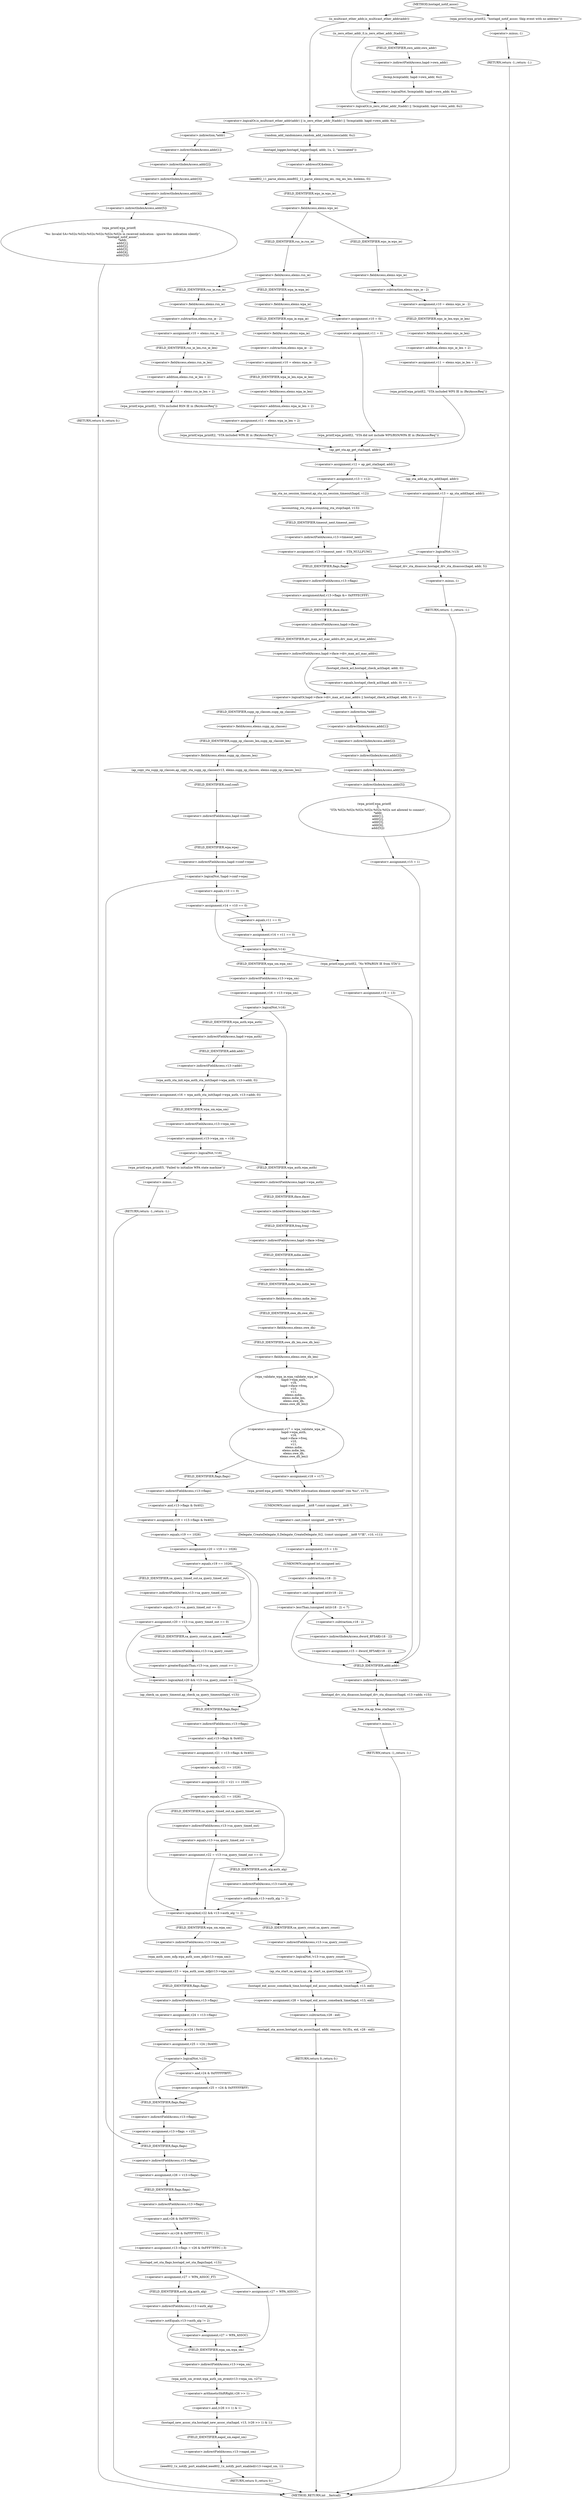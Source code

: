 digraph hostapd_notif_assoc {  
"1000154" [label = "(<operator>.logicalOr,is_multicast_ether_addr(addr) || is_zero_ether_addr_0(addr) || !bcmp(addr, hapd->own_addr, 6u))" ]
"1000155" [label = "(is_multicast_ether_addr,is_multicast_ether_addr(addr))" ]
"1000157" [label = "(<operator>.logicalOr,is_zero_ether_addr_0(addr) || !bcmp(addr, hapd->own_addr, 6u))" ]
"1000158" [label = "(is_zero_ether_addr_0,is_zero_ether_addr_0(addr))" ]
"1000160" [label = "(<operator>.logicalNot,!bcmp(addr, hapd->own_addr, 6u))" ]
"1000161" [label = "(bcmp,bcmp(addr, hapd->own_addr, 6u))" ]
"1000163" [label = "(<operator>.indirectFieldAccess,hapd->own_addr)" ]
"1000165" [label = "(FIELD_IDENTIFIER,own_addr,own_addr)" ]
"1000168" [label = "(wpa_printf,wpa_printf(\n        2,\n        \"%s: Invalid SA=%02x:%02x:%02x:%02x:%02x:%02x in received indication - ignore this indication silently\",\n        \"hostapd_notif_assoc\",\n        *addr,\n        addr[1],\n        addr[2],\n        addr[3],\n        addr[4],\n        addr[5]))" ]
"1000172" [label = "(<operator>.indirection,*addr)" ]
"1000174" [label = "(<operator>.indirectIndexAccess,addr[1])" ]
"1000177" [label = "(<operator>.indirectIndexAccess,addr[2])" ]
"1000180" [label = "(<operator>.indirectIndexAccess,addr[3])" ]
"1000183" [label = "(<operator>.indirectIndexAccess,addr[4])" ]
"1000186" [label = "(<operator>.indirectIndexAccess,addr[5])" ]
"1000189" [label = "(RETURN,return 0;,return 0;)" ]
"1000191" [label = "(random_add_randomness,random_add_randomness(addr, 6u))" ]
"1000194" [label = "(hostapd_logger,hostapd_logger(hapd, addr, 1u, 2, \"associated\"))" ]
"1000200" [label = "(ieee802_11_parse_elems,ieee802_11_parse_elems(req_ies, req_ies_len, &elems, 0))" ]
"1000203" [label = "(<operator>.addressOf,&elems)" ]
"1000207" [label = "(<operator>.fieldAccess,elems.wps_ie)" ]
"1000209" [label = "(FIELD_IDENTIFIER,wps_ie,wps_ie)" ]
"1000211" [label = "(<operator>.assignment,v10 = elems.wps_ie - 2)" ]
"1000213" [label = "(<operator>.subtraction,elems.wps_ie - 2)" ]
"1000214" [label = "(<operator>.fieldAccess,elems.wps_ie)" ]
"1000216" [label = "(FIELD_IDENTIFIER,wps_ie,wps_ie)" ]
"1000218" [label = "(<operator>.assignment,v11 = elems.wps_ie_len + 2)" ]
"1000220" [label = "(<operator>.addition,elems.wps_ie_len + 2)" ]
"1000221" [label = "(<operator>.fieldAccess,elems.wps_ie_len)" ]
"1000223" [label = "(FIELD_IDENTIFIER,wps_ie_len,wps_ie_len)" ]
"1000225" [label = "(wpa_printf,wpa_printf(2, \"STA included WPS IE in (Re)AssocReq\"))" ]
"1000230" [label = "(<operator>.fieldAccess,elems.rsn_ie)" ]
"1000232" [label = "(FIELD_IDENTIFIER,rsn_ie,rsn_ie)" ]
"1000234" [label = "(<operator>.assignment,v10 = elems.rsn_ie - 2)" ]
"1000236" [label = "(<operator>.subtraction,elems.rsn_ie - 2)" ]
"1000237" [label = "(<operator>.fieldAccess,elems.rsn_ie)" ]
"1000239" [label = "(FIELD_IDENTIFIER,rsn_ie,rsn_ie)" ]
"1000241" [label = "(<operator>.assignment,v11 = elems.rsn_ie_len + 2)" ]
"1000243" [label = "(<operator>.addition,elems.rsn_ie_len + 2)" ]
"1000244" [label = "(<operator>.fieldAccess,elems.rsn_ie_len)" ]
"1000246" [label = "(FIELD_IDENTIFIER,rsn_ie_len,rsn_ie_len)" ]
"1000248" [label = "(wpa_printf,wpa_printf(2, \"STA included RSN IE in (Re)AssocReq\"))" ]
"1000253" [label = "(<operator>.fieldAccess,elems.wpa_ie)" ]
"1000255" [label = "(FIELD_IDENTIFIER,wpa_ie,wpa_ie)" ]
"1000257" [label = "(<operator>.assignment,v10 = elems.wpa_ie - 2)" ]
"1000259" [label = "(<operator>.subtraction,elems.wpa_ie - 2)" ]
"1000260" [label = "(<operator>.fieldAccess,elems.wpa_ie)" ]
"1000262" [label = "(FIELD_IDENTIFIER,wpa_ie,wpa_ie)" ]
"1000264" [label = "(<operator>.assignment,v11 = elems.wpa_ie_len + 2)" ]
"1000266" [label = "(<operator>.addition,elems.wpa_ie_len + 2)" ]
"1000267" [label = "(<operator>.fieldAccess,elems.wpa_ie_len)" ]
"1000269" [label = "(FIELD_IDENTIFIER,wpa_ie_len,wpa_ie_len)" ]
"1000271" [label = "(wpa_printf,wpa_printf(2, \"STA included WPA IE in (Re)AssocReq\"))" ]
"1000276" [label = "(<operator>.assignment,v10 = 0)" ]
"1000279" [label = "(<operator>.assignment,v11 = 0)" ]
"1000282" [label = "(wpa_printf,wpa_printf(2, \"STA did not include WPS/RSN/WPA IE in (Re)AssocReq\"))" ]
"1000285" [label = "(<operator>.assignment,v12 = ap_get_sta(hapd, addr))" ]
"1000287" [label = "(ap_get_sta,ap_get_sta(hapd, addr))" ]
"1000293" [label = "(<operator>.assignment,v13 = v12)" ]
"1000296" [label = "(ap_sta_no_session_timeout,ap_sta_no_session_timeout(hapd, v12))" ]
"1000299" [label = "(accounting_sta_stop,accounting_sta_stop(hapd, v13))" ]
"1000302" [label = "(<operator>.assignment,v13->timeout_next = STA_NULLFUNC)" ]
"1000303" [label = "(<operator>.indirectFieldAccess,v13->timeout_next)" ]
"1000305" [label = "(FIELD_IDENTIFIER,timeout_next,timeout_next)" ]
"1000309" [label = "(<operator>.assignment,v13 = ap_sta_add(hapd, addr))" ]
"1000311" [label = "(ap_sta_add,ap_sta_add(hapd, addr))" ]
"1000315" [label = "(<operator>.logicalNot,!v13)" ]
"1000318" [label = "(hostapd_drv_sta_disassoc,hostapd_drv_sta_disassoc(hapd, addr, 5))" ]
"1000322" [label = "(RETURN,return -1;,return -1;)" ]
"1000323" [label = "(<operator>.minus,-1)" ]
"1000325" [label = "(<operators>.assignmentAnd,v13->flags &= 0xFFFECFFF)" ]
"1000326" [label = "(<operator>.indirectFieldAccess,v13->flags)" ]
"1000328" [label = "(FIELD_IDENTIFIER,flags,flags)" ]
"1000331" [label = "(<operator>.logicalOr,hapd->iface->drv_max_acl_mac_addrs || hostapd_check_acl(hapd, addr, 0) == 1)" ]
"1000332" [label = "(<operator>.indirectFieldAccess,hapd->iface->drv_max_acl_mac_addrs)" ]
"1000333" [label = "(<operator>.indirectFieldAccess,hapd->iface)" ]
"1000335" [label = "(FIELD_IDENTIFIER,iface,iface)" ]
"1000336" [label = "(FIELD_IDENTIFIER,drv_max_acl_mac_addrs,drv_max_acl_mac_addrs)" ]
"1000337" [label = "(<operator>.equals,hostapd_check_acl(hapd, addr, 0) == 1)" ]
"1000338" [label = "(hostapd_check_acl,hostapd_check_acl(hapd, addr, 0))" ]
"1000344" [label = "(ap_copy_sta_supp_op_classes,ap_copy_sta_supp_op_classes(v13, elems.supp_op_classes, elems.supp_op_classes_len))" ]
"1000346" [label = "(<operator>.fieldAccess,elems.supp_op_classes)" ]
"1000348" [label = "(FIELD_IDENTIFIER,supp_op_classes,supp_op_classes)" ]
"1000349" [label = "(<operator>.fieldAccess,elems.supp_op_classes_len)" ]
"1000351" [label = "(FIELD_IDENTIFIER,supp_op_classes_len,supp_op_classes_len)" ]
"1000353" [label = "(<operator>.logicalNot,!hapd->conf->wpa)" ]
"1000354" [label = "(<operator>.indirectFieldAccess,hapd->conf->wpa)" ]
"1000355" [label = "(<operator>.indirectFieldAccess,hapd->conf)" ]
"1000357" [label = "(FIELD_IDENTIFIER,conf,conf)" ]
"1000358" [label = "(FIELD_IDENTIFIER,wpa,wpa)" ]
"1000360" [label = "(<operator>.assignment,v14 = v10 == 0)" ]
"1000362" [label = "(<operator>.equals,v10 == 0)" ]
"1000367" [label = "(<operator>.assignment,v14 = v11 == 0)" ]
"1000369" [label = "(<operator>.equals,v11 == 0)" ]
"1000373" [label = "(<operator>.logicalNot,!v14)" ]
"1000376" [label = "(<operator>.assignment,v16 = v13->wpa_sm)" ]
"1000378" [label = "(<operator>.indirectFieldAccess,v13->wpa_sm)" ]
"1000380" [label = "(FIELD_IDENTIFIER,wpa_sm,wpa_sm)" ]
"1000382" [label = "(<operator>.logicalNot,!v16)" ]
"1000385" [label = "(<operator>.assignment,v16 = wpa_auth_sta_init(hapd->wpa_auth, v13->addr, 0))" ]
"1000387" [label = "(wpa_auth_sta_init,wpa_auth_sta_init(hapd->wpa_auth, v13->addr, 0))" ]
"1000388" [label = "(<operator>.indirectFieldAccess,hapd->wpa_auth)" ]
"1000390" [label = "(FIELD_IDENTIFIER,wpa_auth,wpa_auth)" ]
"1000391" [label = "(<operator>.indirectFieldAccess,v13->addr)" ]
"1000393" [label = "(FIELD_IDENTIFIER,addr,addr)" ]
"1000395" [label = "(<operator>.assignment,v13->wpa_sm = v16)" ]
"1000396" [label = "(<operator>.indirectFieldAccess,v13->wpa_sm)" ]
"1000398" [label = "(FIELD_IDENTIFIER,wpa_sm,wpa_sm)" ]
"1000401" [label = "(<operator>.logicalNot,!v16)" ]
"1000404" [label = "(wpa_printf,wpa_printf(5, \"Failed to initialize WPA state machine\"))" ]
"1000407" [label = "(RETURN,return -1;,return -1;)" ]
"1000408" [label = "(<operator>.minus,-1)" ]
"1000410" [label = "(<operator>.assignment,v17 = wpa_validate_wpa_ie(\n                hapd->wpa_auth,\n                v16,\n                hapd->iface->freq,\n                v10,\n                v11,\n                elems.mdie,\n                elems.mdie_len,\n                elems.owe_dh,\n                elems.owe_dh_len))" ]
"1000412" [label = "(wpa_validate_wpa_ie,wpa_validate_wpa_ie(\n                hapd->wpa_auth,\n                v16,\n                hapd->iface->freq,\n                v10,\n                v11,\n                elems.mdie,\n                elems.mdie_len,\n                elems.owe_dh,\n                elems.owe_dh_len))" ]
"1000413" [label = "(<operator>.indirectFieldAccess,hapd->wpa_auth)" ]
"1000415" [label = "(FIELD_IDENTIFIER,wpa_auth,wpa_auth)" ]
"1000417" [label = "(<operator>.indirectFieldAccess,hapd->iface->freq)" ]
"1000418" [label = "(<operator>.indirectFieldAccess,hapd->iface)" ]
"1000420" [label = "(FIELD_IDENTIFIER,iface,iface)" ]
"1000421" [label = "(FIELD_IDENTIFIER,freq,freq)" ]
"1000424" [label = "(<operator>.fieldAccess,elems.mdie)" ]
"1000426" [label = "(FIELD_IDENTIFIER,mdie,mdie)" ]
"1000427" [label = "(<operator>.fieldAccess,elems.mdie_len)" ]
"1000429" [label = "(FIELD_IDENTIFIER,mdie_len,mdie_len)" ]
"1000430" [label = "(<operator>.fieldAccess,elems.owe_dh)" ]
"1000432" [label = "(FIELD_IDENTIFIER,owe_dh,owe_dh)" ]
"1000433" [label = "(<operator>.fieldAccess,elems.owe_dh_len)" ]
"1000435" [label = "(FIELD_IDENTIFIER,owe_dh_len,owe_dh_len)" ]
"1000439" [label = "(<operator>.assignment,v18 = v17)" ]
"1000442" [label = "(wpa_printf,wpa_printf(2, \"WPA/RSN information element rejected? (res %u)\", v17))" ]
"1000446" [label = "(Delegate_CreateDelegate_0,Delegate_CreateDelegate_0(2, (const unsigned __int8 *)\"IE\", v10, v11))" ]
"1000448" [label = "(<operator>.cast,(const unsigned __int8 *)\"IE\")" ]
"1000449" [label = "(UNKNOWN,const unsigned __int8 *,const unsigned __int8 *)" ]
"1000453" [label = "(<operator>.assignment,v15 = 13)" ]
"1000457" [label = "(<operator>.lessThan,(unsigned int)(v18 - 2) < 7)" ]
"1000458" [label = "(<operator>.cast,(unsigned int)(v18 - 2))" ]
"1000459" [label = "(UNKNOWN,unsigned int,unsigned int)" ]
"1000460" [label = "(<operator>.subtraction,v18 - 2)" ]
"1000464" [label = "(<operator>.assignment,v15 = dword_8F5A8[v18 - 2])" ]
"1000466" [label = "(<operator>.indirectIndexAccess,dword_8F5A8[v18 - 2])" ]
"1000468" [label = "(<operator>.subtraction,v18 - 2)" ]
"1000472" [label = "(<operator>.assignment,v19 = v13->flags & 0x402)" ]
"1000474" [label = "(<operator>.and,v13->flags & 0x402)" ]
"1000475" [label = "(<operator>.indirectFieldAccess,v13->flags)" ]
"1000477" [label = "(FIELD_IDENTIFIER,flags,flags)" ]
"1000479" [label = "(<operator>.assignment,v20 = v19 == 1026)" ]
"1000481" [label = "(<operator>.equals,v19 == 1026)" ]
"1000485" [label = "(<operator>.equals,v19 == 1026)" ]
"1000488" [label = "(<operator>.assignment,v20 = v13->sa_query_timed_out == 0)" ]
"1000490" [label = "(<operator>.equals,v13->sa_query_timed_out == 0)" ]
"1000491" [label = "(<operator>.indirectFieldAccess,v13->sa_query_timed_out)" ]
"1000493" [label = "(FIELD_IDENTIFIER,sa_query_timed_out,sa_query_timed_out)" ]
"1000496" [label = "(<operator>.logicalAnd,v20 && v13->sa_query_count >= 1)" ]
"1000498" [label = "(<operator>.greaterEqualsThan,v13->sa_query_count >= 1)" ]
"1000499" [label = "(<operator>.indirectFieldAccess,v13->sa_query_count)" ]
"1000501" [label = "(FIELD_IDENTIFIER,sa_query_count,sa_query_count)" ]
"1000503" [label = "(ap_check_sa_query_timeout,ap_check_sa_query_timeout(hapd, v13))" ]
"1000506" [label = "(<operator>.assignment,v21 = v13->flags & 0x402)" ]
"1000508" [label = "(<operator>.and,v13->flags & 0x402)" ]
"1000509" [label = "(<operator>.indirectFieldAccess,v13->flags)" ]
"1000511" [label = "(FIELD_IDENTIFIER,flags,flags)" ]
"1000513" [label = "(<operator>.assignment,v22 = v21 == 1026)" ]
"1000515" [label = "(<operator>.equals,v21 == 1026)" ]
"1000519" [label = "(<operator>.equals,v21 == 1026)" ]
"1000522" [label = "(<operator>.assignment,v22 = v13->sa_query_timed_out == 0)" ]
"1000524" [label = "(<operator>.equals,v13->sa_query_timed_out == 0)" ]
"1000525" [label = "(<operator>.indirectFieldAccess,v13->sa_query_timed_out)" ]
"1000527" [label = "(FIELD_IDENTIFIER,sa_query_timed_out,sa_query_timed_out)" ]
"1000530" [label = "(<operator>.logicalAnd,v22 && v13->auth_alg != 2)" ]
"1000532" [label = "(<operator>.notEquals,v13->auth_alg != 2)" ]
"1000533" [label = "(<operator>.indirectFieldAccess,v13->auth_alg)" ]
"1000535" [label = "(FIELD_IDENTIFIER,auth_alg,auth_alg)" ]
"1000539" [label = "(<operator>.logicalNot,!v13->sa_query_count)" ]
"1000540" [label = "(<operator>.indirectFieldAccess,v13->sa_query_count)" ]
"1000542" [label = "(FIELD_IDENTIFIER,sa_query_count,sa_query_count)" ]
"1000543" [label = "(ap_sta_start_sa_query,ap_sta_start_sa_query(hapd, v13))" ]
"1000546" [label = "(<operator>.assignment,v28 = hostapd_eid_assoc_comeback_time(hapd, v13, eid))" ]
"1000548" [label = "(hostapd_eid_assoc_comeback_time,hostapd_eid_assoc_comeback_time(hapd, v13, eid))" ]
"1000552" [label = "(hostapd_sta_assoc,hostapd_sta_assoc(hapd, addr, reassoc, 0x1Eu, eid, v28 - eid))" ]
"1000558" [label = "(<operator>.subtraction,v28 - eid)" ]
"1000561" [label = "(RETURN,return 0;,return 0;)" ]
"1000563" [label = "(<operator>.assignment,v23 = wpa_auth_uses_mfp(v13->wpa_sm))" ]
"1000565" [label = "(wpa_auth_uses_mfp,wpa_auth_uses_mfp(v13->wpa_sm))" ]
"1000566" [label = "(<operator>.indirectFieldAccess,v13->wpa_sm)" ]
"1000568" [label = "(FIELD_IDENTIFIER,wpa_sm,wpa_sm)" ]
"1000569" [label = "(<operator>.assignment,v24 = v13->flags)" ]
"1000571" [label = "(<operator>.indirectFieldAccess,v13->flags)" ]
"1000573" [label = "(FIELD_IDENTIFIER,flags,flags)" ]
"1000574" [label = "(<operator>.assignment,v25 = v24 | 0x400)" ]
"1000576" [label = "(<operator>.or,v24 | 0x400)" ]
"1000580" [label = "(<operator>.logicalNot,!v23)" ]
"1000582" [label = "(<operator>.assignment,v25 = v24 & 0xFFFFFBFF)" ]
"1000584" [label = "(<operator>.and,v24 & 0xFFFFFBFF)" ]
"1000587" [label = "(<operator>.assignment,v13->flags = v25)" ]
"1000588" [label = "(<operator>.indirectFieldAccess,v13->flags)" ]
"1000590" [label = "(FIELD_IDENTIFIER,flags,flags)" ]
"1000593" [label = "(<operator>.assignment,v26 = v13->flags)" ]
"1000595" [label = "(<operator>.indirectFieldAccess,v13->flags)" ]
"1000597" [label = "(FIELD_IDENTIFIER,flags,flags)" ]
"1000598" [label = "(<operator>.assignment,v13->flags = v26 & 0xFFF7FFFC | 3)" ]
"1000599" [label = "(<operator>.indirectFieldAccess,v13->flags)" ]
"1000601" [label = "(FIELD_IDENTIFIER,flags,flags)" ]
"1000602" [label = "(<operator>.or,v26 & 0xFFF7FFFC | 3)" ]
"1000603" [label = "(<operator>.and,v26 & 0xFFF7FFFC)" ]
"1000607" [label = "(hostapd_set_sta_flags,hostapd_set_sta_flags(hapd, v13))" ]
"1000613" [label = "(<operator>.assignment,v27 = WPA_ASSOC_FT)" ]
"1000617" [label = "(<operator>.notEquals,v13->auth_alg != 2)" ]
"1000618" [label = "(<operator>.indirectFieldAccess,v13->auth_alg)" ]
"1000620" [label = "(FIELD_IDENTIFIER,auth_alg,auth_alg)" ]
"1000622" [label = "(<operator>.assignment,v27 = WPA_ASSOC)" ]
"1000627" [label = "(<operator>.assignment,v27 = WPA_ASSOC)" ]
"1000630" [label = "(wpa_auth_sm_event,wpa_auth_sm_event(v13->wpa_sm, v27))" ]
"1000631" [label = "(<operator>.indirectFieldAccess,v13->wpa_sm)" ]
"1000633" [label = "(FIELD_IDENTIFIER,wpa_sm,wpa_sm)" ]
"1000635" [label = "(hostapd_new_assoc_sta,hostapd_new_assoc_sta(hapd, v13, (v26 >> 1) & 1))" ]
"1000638" [label = "(<operator>.and,(v26 >> 1) & 1)" ]
"1000639" [label = "(<operator>.arithmeticShiftRight,v26 >> 1)" ]
"1000643" [label = "(ieee802_1x_notify_port_enabled,ieee802_1x_notify_port_enabled(v13->eapol_sm, 1))" ]
"1000644" [label = "(<operator>.indirectFieldAccess,v13->eapol_sm)" ]
"1000646" [label = "(FIELD_IDENTIFIER,eapol_sm,eapol_sm)" ]
"1000648" [label = "(RETURN,return 0;,return 0;)" ]
"1000650" [label = "(wpa_printf,wpa_printf(2, \"No WPA/RSN IE from STA\"))" ]
"1000653" [label = "(<operator>.assignment,v15 = 13)" ]
"1000658" [label = "(wpa_printf,wpa_printf(\n        3,\n        \"STA %02x:%02x:%02x:%02x:%02x:%02x not allowed to connect\",\n        *addr,\n        addr[1],\n        addr[2],\n        addr[3],\n        addr[4],\n        addr[5]))" ]
"1000661" [label = "(<operator>.indirection,*addr)" ]
"1000663" [label = "(<operator>.indirectIndexAccess,addr[1])" ]
"1000666" [label = "(<operator>.indirectIndexAccess,addr[2])" ]
"1000669" [label = "(<operator>.indirectIndexAccess,addr[3])" ]
"1000672" [label = "(<operator>.indirectIndexAccess,addr[4])" ]
"1000675" [label = "(<operator>.indirectIndexAccess,addr[5])" ]
"1000678" [label = "(<operator>.assignment,v15 = 1)" ]
"1000682" [label = "(hostapd_drv_sta_disassoc,hostapd_drv_sta_disassoc(hapd, v13->addr, v15))" ]
"1000684" [label = "(<operator>.indirectFieldAccess,v13->addr)" ]
"1000686" [label = "(FIELD_IDENTIFIER,addr,addr)" ]
"1000688" [label = "(ap_free_sta,ap_free_sta(hapd, v13))" ]
"1000691" [label = "(RETURN,return -1;,return -1;)" ]
"1000692" [label = "(<operator>.minus,-1)" ]
"1000694" [label = "(wpa_printf,wpa_printf(2, \"hostapd_notif_assoc: Skip event with no address\"))" ]
"1000697" [label = "(RETURN,return -1;,return -1;)" ]
"1000698" [label = "(<operator>.minus,-1)" ]
"1000122" [label = "(METHOD,hostapd_notif_assoc)" ]
"1000700" [label = "(METHOD_RETURN,int __fastcall)" ]
  "1000154" -> "1000172" 
  "1000154" -> "1000191" 
  "1000155" -> "1000154" 
  "1000155" -> "1000158" 
  "1000157" -> "1000154" 
  "1000158" -> "1000157" 
  "1000158" -> "1000165" 
  "1000160" -> "1000157" 
  "1000161" -> "1000160" 
  "1000163" -> "1000161" 
  "1000165" -> "1000163" 
  "1000168" -> "1000189" 
  "1000172" -> "1000174" 
  "1000174" -> "1000177" 
  "1000177" -> "1000180" 
  "1000180" -> "1000183" 
  "1000183" -> "1000186" 
  "1000186" -> "1000168" 
  "1000189" -> "1000700" 
  "1000191" -> "1000194" 
  "1000194" -> "1000203" 
  "1000200" -> "1000209" 
  "1000203" -> "1000200" 
  "1000207" -> "1000216" 
  "1000207" -> "1000232" 
  "1000209" -> "1000207" 
  "1000211" -> "1000223" 
  "1000213" -> "1000211" 
  "1000214" -> "1000213" 
  "1000216" -> "1000214" 
  "1000218" -> "1000225" 
  "1000220" -> "1000218" 
  "1000221" -> "1000220" 
  "1000223" -> "1000221" 
  "1000225" -> "1000287" 
  "1000230" -> "1000239" 
  "1000230" -> "1000255" 
  "1000232" -> "1000230" 
  "1000234" -> "1000246" 
  "1000236" -> "1000234" 
  "1000237" -> "1000236" 
  "1000239" -> "1000237" 
  "1000241" -> "1000248" 
  "1000243" -> "1000241" 
  "1000244" -> "1000243" 
  "1000246" -> "1000244" 
  "1000248" -> "1000287" 
  "1000253" -> "1000262" 
  "1000253" -> "1000276" 
  "1000255" -> "1000253" 
  "1000257" -> "1000269" 
  "1000259" -> "1000257" 
  "1000260" -> "1000259" 
  "1000262" -> "1000260" 
  "1000264" -> "1000271" 
  "1000266" -> "1000264" 
  "1000267" -> "1000266" 
  "1000269" -> "1000267" 
  "1000271" -> "1000287" 
  "1000276" -> "1000279" 
  "1000279" -> "1000282" 
  "1000282" -> "1000287" 
  "1000285" -> "1000293" 
  "1000285" -> "1000311" 
  "1000287" -> "1000285" 
  "1000293" -> "1000296" 
  "1000296" -> "1000299" 
  "1000299" -> "1000305" 
  "1000302" -> "1000328" 
  "1000303" -> "1000302" 
  "1000305" -> "1000303" 
  "1000309" -> "1000315" 
  "1000311" -> "1000309" 
  "1000315" -> "1000318" 
  "1000315" -> "1000328" 
  "1000318" -> "1000323" 
  "1000322" -> "1000700" 
  "1000323" -> "1000322" 
  "1000325" -> "1000335" 
  "1000326" -> "1000325" 
  "1000328" -> "1000326" 
  "1000331" -> "1000348" 
  "1000331" -> "1000661" 
  "1000332" -> "1000331" 
  "1000332" -> "1000338" 
  "1000333" -> "1000336" 
  "1000335" -> "1000333" 
  "1000336" -> "1000332" 
  "1000337" -> "1000331" 
  "1000338" -> "1000337" 
  "1000344" -> "1000357" 
  "1000346" -> "1000351" 
  "1000348" -> "1000346" 
  "1000349" -> "1000344" 
  "1000351" -> "1000349" 
  "1000353" -> "1000597" 
  "1000353" -> "1000362" 
  "1000354" -> "1000353" 
  "1000355" -> "1000358" 
  "1000357" -> "1000355" 
  "1000358" -> "1000354" 
  "1000360" -> "1000369" 
  "1000360" -> "1000373" 
  "1000362" -> "1000360" 
  "1000367" -> "1000373" 
  "1000369" -> "1000367" 
  "1000373" -> "1000380" 
  "1000373" -> "1000650" 
  "1000376" -> "1000382" 
  "1000378" -> "1000376" 
  "1000380" -> "1000378" 
  "1000382" -> "1000390" 
  "1000382" -> "1000415" 
  "1000385" -> "1000398" 
  "1000387" -> "1000385" 
  "1000388" -> "1000393" 
  "1000390" -> "1000388" 
  "1000391" -> "1000387" 
  "1000393" -> "1000391" 
  "1000395" -> "1000401" 
  "1000396" -> "1000395" 
  "1000398" -> "1000396" 
  "1000401" -> "1000404" 
  "1000401" -> "1000415" 
  "1000404" -> "1000408" 
  "1000407" -> "1000700" 
  "1000408" -> "1000407" 
  "1000410" -> "1000439" 
  "1000410" -> "1000477" 
  "1000412" -> "1000410" 
  "1000413" -> "1000420" 
  "1000415" -> "1000413" 
  "1000417" -> "1000426" 
  "1000418" -> "1000421" 
  "1000420" -> "1000418" 
  "1000421" -> "1000417" 
  "1000424" -> "1000429" 
  "1000426" -> "1000424" 
  "1000427" -> "1000432" 
  "1000429" -> "1000427" 
  "1000430" -> "1000435" 
  "1000432" -> "1000430" 
  "1000433" -> "1000412" 
  "1000435" -> "1000433" 
  "1000439" -> "1000442" 
  "1000442" -> "1000449" 
  "1000446" -> "1000453" 
  "1000448" -> "1000446" 
  "1000449" -> "1000448" 
  "1000453" -> "1000459" 
  "1000457" -> "1000468" 
  "1000457" -> "1000686" 
  "1000458" -> "1000457" 
  "1000459" -> "1000460" 
  "1000460" -> "1000458" 
  "1000464" -> "1000686" 
  "1000466" -> "1000464" 
  "1000468" -> "1000466" 
  "1000472" -> "1000481" 
  "1000474" -> "1000472" 
  "1000475" -> "1000474" 
  "1000477" -> "1000475" 
  "1000479" -> "1000485" 
  "1000481" -> "1000479" 
  "1000485" -> "1000493" 
  "1000485" -> "1000496" 
  "1000485" -> "1000501" 
  "1000488" -> "1000496" 
  "1000488" -> "1000501" 
  "1000490" -> "1000488" 
  "1000491" -> "1000490" 
  "1000493" -> "1000491" 
  "1000496" -> "1000503" 
  "1000496" -> "1000511" 
  "1000498" -> "1000496" 
  "1000499" -> "1000498" 
  "1000501" -> "1000499" 
  "1000503" -> "1000511" 
  "1000506" -> "1000515" 
  "1000508" -> "1000506" 
  "1000509" -> "1000508" 
  "1000511" -> "1000509" 
  "1000513" -> "1000519" 
  "1000515" -> "1000513" 
  "1000519" -> "1000527" 
  "1000519" -> "1000530" 
  "1000519" -> "1000535" 
  "1000522" -> "1000530" 
  "1000522" -> "1000535" 
  "1000524" -> "1000522" 
  "1000525" -> "1000524" 
  "1000527" -> "1000525" 
  "1000530" -> "1000542" 
  "1000530" -> "1000568" 
  "1000532" -> "1000530" 
  "1000533" -> "1000532" 
  "1000535" -> "1000533" 
  "1000539" -> "1000543" 
  "1000539" -> "1000548" 
  "1000540" -> "1000539" 
  "1000542" -> "1000540" 
  "1000543" -> "1000548" 
  "1000546" -> "1000558" 
  "1000548" -> "1000546" 
  "1000552" -> "1000561" 
  "1000558" -> "1000552" 
  "1000561" -> "1000700" 
  "1000563" -> "1000573" 
  "1000565" -> "1000563" 
  "1000566" -> "1000565" 
  "1000568" -> "1000566" 
  "1000569" -> "1000576" 
  "1000571" -> "1000569" 
  "1000573" -> "1000571" 
  "1000574" -> "1000580" 
  "1000576" -> "1000574" 
  "1000580" -> "1000584" 
  "1000580" -> "1000590" 
  "1000582" -> "1000590" 
  "1000584" -> "1000582" 
  "1000587" -> "1000597" 
  "1000588" -> "1000587" 
  "1000590" -> "1000588" 
  "1000593" -> "1000601" 
  "1000595" -> "1000593" 
  "1000597" -> "1000595" 
  "1000598" -> "1000607" 
  "1000599" -> "1000603" 
  "1000601" -> "1000599" 
  "1000602" -> "1000598" 
  "1000603" -> "1000602" 
  "1000607" -> "1000613" 
  "1000607" -> "1000627" 
  "1000613" -> "1000620" 
  "1000617" -> "1000622" 
  "1000617" -> "1000633" 
  "1000618" -> "1000617" 
  "1000620" -> "1000618" 
  "1000622" -> "1000633" 
  "1000627" -> "1000633" 
  "1000630" -> "1000639" 
  "1000631" -> "1000630" 
  "1000633" -> "1000631" 
  "1000635" -> "1000646" 
  "1000638" -> "1000635" 
  "1000639" -> "1000638" 
  "1000643" -> "1000648" 
  "1000644" -> "1000643" 
  "1000646" -> "1000644" 
  "1000648" -> "1000700" 
  "1000650" -> "1000653" 
  "1000653" -> "1000686" 
  "1000658" -> "1000678" 
  "1000661" -> "1000663" 
  "1000663" -> "1000666" 
  "1000666" -> "1000669" 
  "1000669" -> "1000672" 
  "1000672" -> "1000675" 
  "1000675" -> "1000658" 
  "1000678" -> "1000686" 
  "1000682" -> "1000688" 
  "1000684" -> "1000682" 
  "1000686" -> "1000684" 
  "1000688" -> "1000692" 
  "1000691" -> "1000700" 
  "1000692" -> "1000691" 
  "1000694" -> "1000698" 
  "1000697" -> "1000700" 
  "1000698" -> "1000697" 
  "1000122" -> "1000155" 
  "1000122" -> "1000694" 
}
